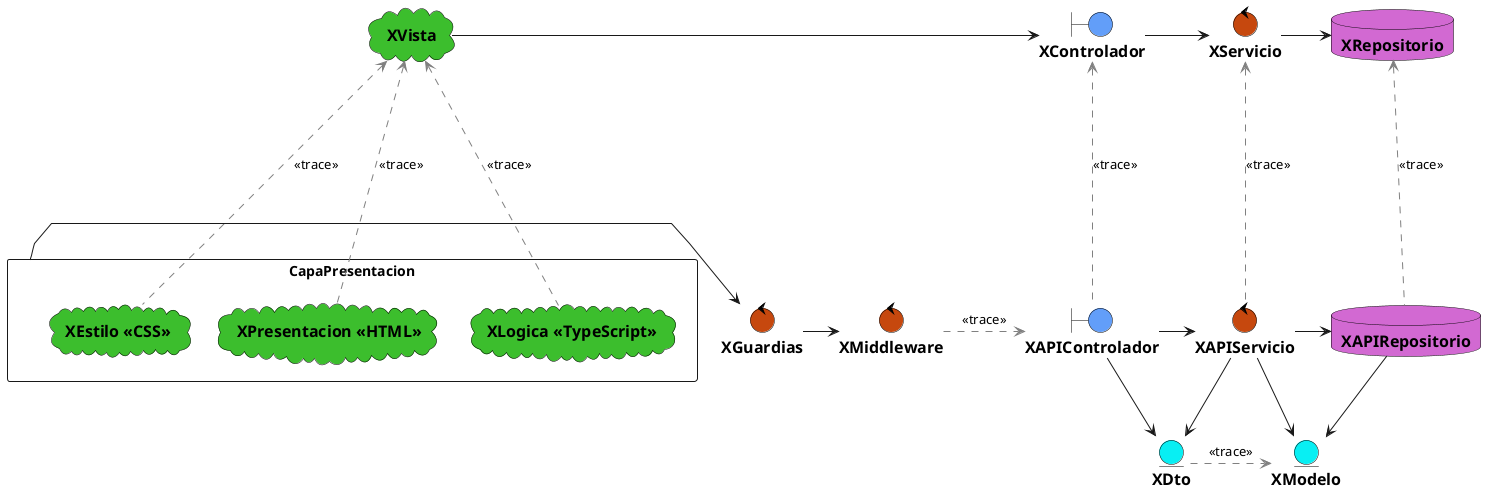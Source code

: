 @startuml useCases
skinparam {
    BoundaryBackgroundColor #629EF9
    BoundaryBorderColor black
    BoundaryFontSize 16
    BoundarySize 10
    BoundaryFontStyle bold

    DatabaseBackgroundColor #D269D2 
    DatabaseBorderColor black
    DatabaseFontSize 16
    DatabaseSize 10
    DatabaseFontStyle bold

    InterfaceBackgroundColor #DDD413
    InterfaceBorderColor black
    InterfaceFontSize 16
    InterfaceSize 10
    InterfaceFontStyle bold

    EntityBackgroundColor #08EFF3 
    EntityBorderColor black
    EntityFontSize 16
    EntitySize 10
    EntityFontStyle bold

    cloudBackgroundColor #3CBE2D
    cloudBorderColor black
    cloudFontSize 16
    cloudSize 10
    CloudFontStyle bold

    ControlBackgroundColor #C6480E
    ControlBorderColor black
    ControlFontSize 16
    ControlSize 10
    ControlFontStyle bold

    DatabaseBackgroundColor #D269D2 
    DatabaseBorderColor black
    DatabaseFontSize 16
    DatabaseSize 10
    DatabaseFontStyle bold
}


skinparam linetype polyline

cloud XVista 
boundary XControlador
control XServicio
database XRepositorio
entity XModelo

rectangle CapaPresentacion {
    cloud XCSS as "XEstilo <<CSS>>"
    cloud XHTML as "XPresentacion <<HTML>>"
    cloud XTS as "XLogica <<TypeScript>>"
}

control XGuardias
control XMiddleware

boundary XAPIControlador
control XAPIServicio
database XAPIRepositorio

entity XDto

XVista -right-> XControlador
XControlador -right-> XServicio
XServicio -right-> XRepositorio


XTS ...[#Gray]up.> XVista : <<trace>>
XCSS ...[#Gray]up.> XVista : <<trace>>
XHTML ...[#Gray]up.> XVista : <<trace>>

CapaPresentacion -right-> XGuardias
XGuardias -right-> XMiddleware
XMiddleware -..[#Gray]right.> XAPIControlador : <<trace>>
XAPIControlador -right-> XAPIServicio
XAPIServicio -right-> XAPIRepositorio

XAPIControlador ...[#Gray]up.> XControlador : <<trace>>
XAPIServicio ...[#Gray]up.> XServicio : <<trace>>
XAPIRepositorio ...[#Gray]up.> XRepositorio : <<trace>>

XDto ...[#Gray]right.> XModelo : <<trace>>

XAPIControlador -down-> XDto
XAPIServicio -down-> XDto
XAPIServicio -down-> XModelo
XAPIRepositorio -down-> XModelo


@enduml
